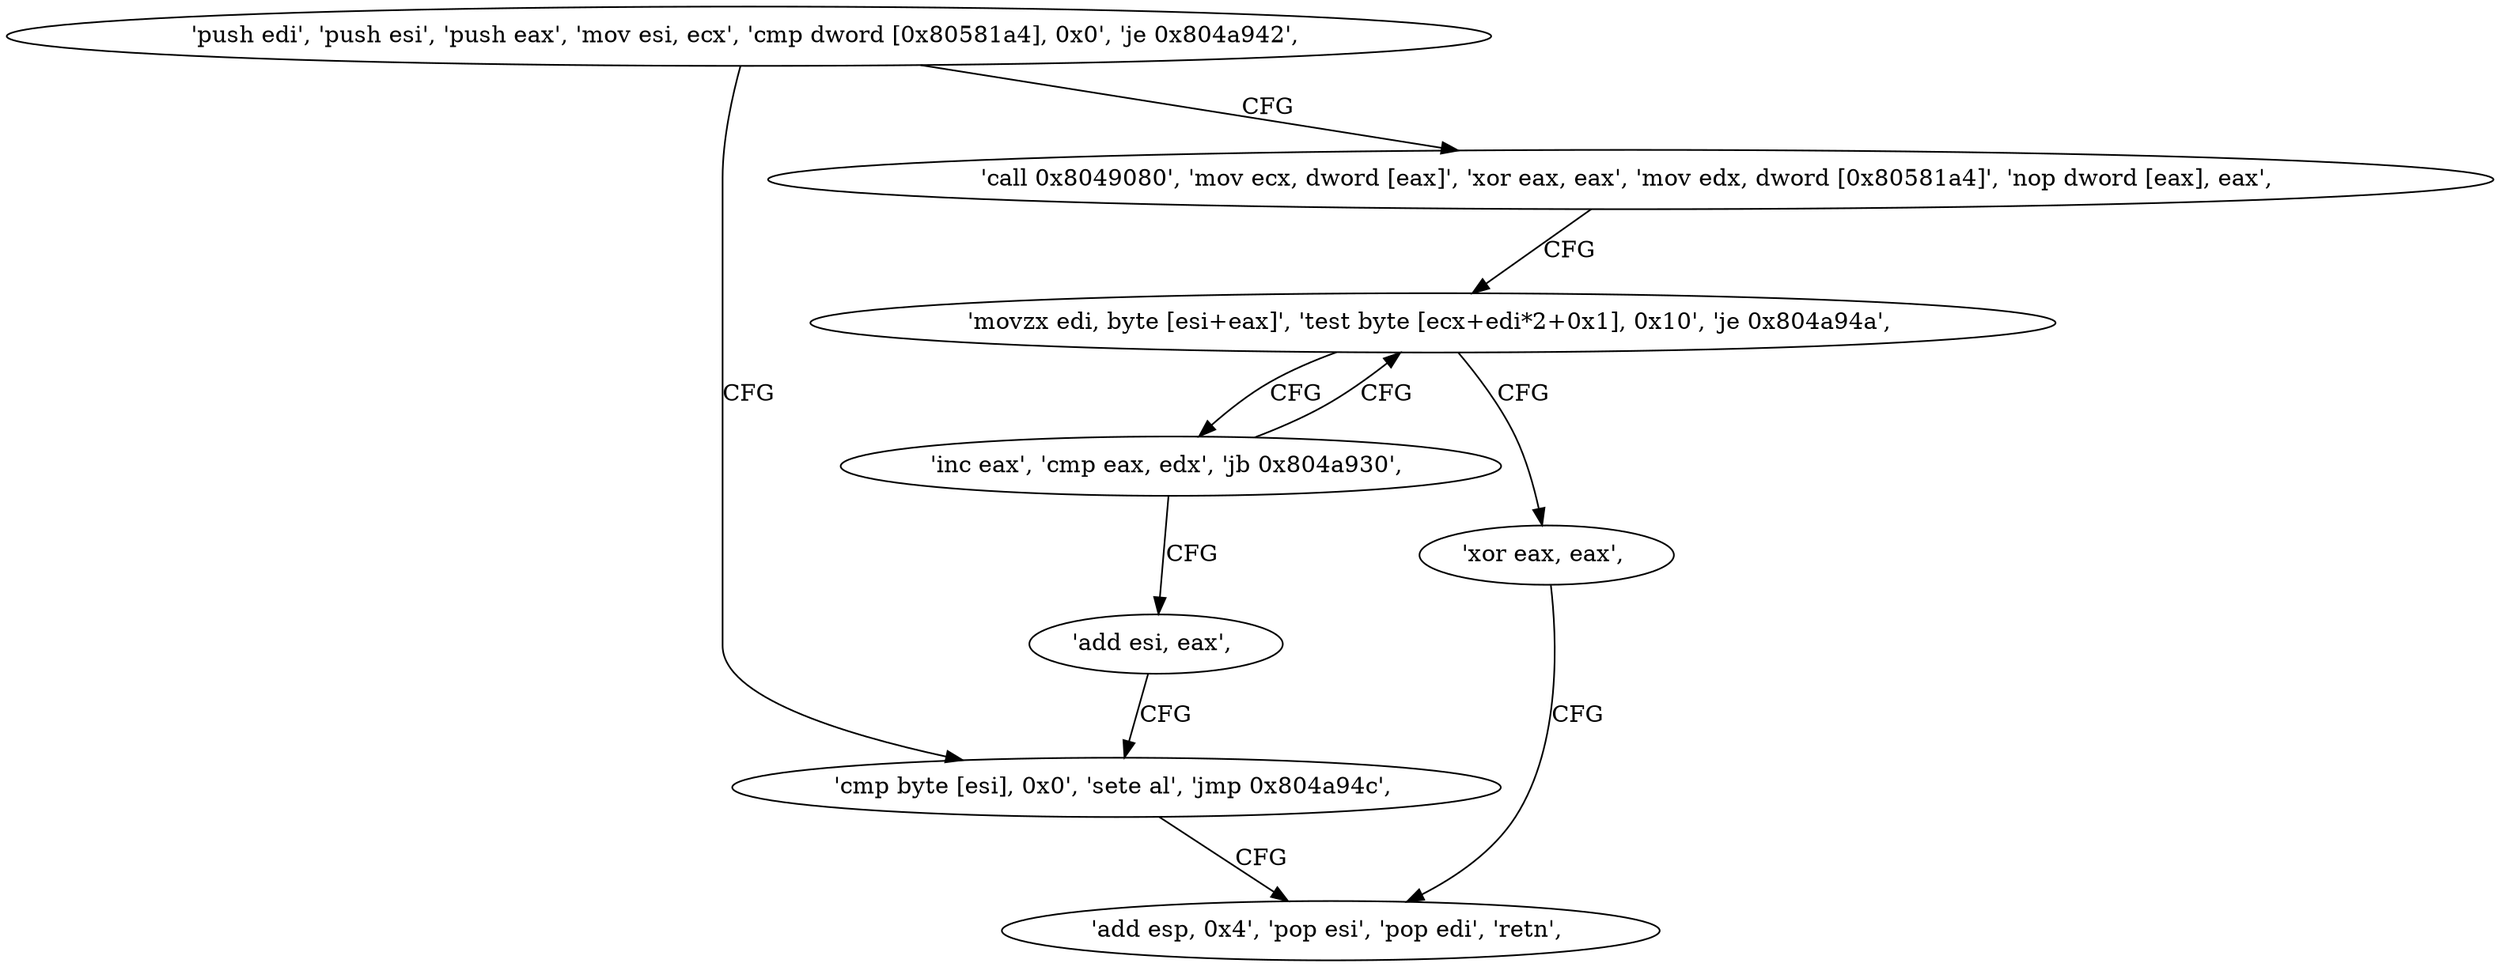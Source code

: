 digraph "func" {
"134523152" [label = "'push edi', 'push esi', 'push eax', 'mov esi, ecx', 'cmp dword [0x80581a4], 0x0', 'je 0x804a942', " ]
"134523202" [label = "'cmp byte [esi], 0x0', 'sete al', 'jmp 0x804a94c', " ]
"134523166" [label = "'call 0x8049080', 'mov ecx, dword [eax]', 'xor eax, eax', 'mov edx, dword [0x80581a4]', 'nop dword [eax], eax', " ]
"134523212" [label = "'add esp, 0x4', 'pop esi', 'pop edi', 'retn', " ]
"134523184" [label = "'movzx edi, byte [esi+eax]', 'test byte [ecx+edi*2+0x1], 0x10', 'je 0x804a94a', " ]
"134523210" [label = "'xor eax, eax', " ]
"134523195" [label = "'inc eax', 'cmp eax, edx', 'jb 0x804a930', " ]
"134523200" [label = "'add esi, eax', " ]
"134523152" -> "134523202" [ label = "CFG" ]
"134523152" -> "134523166" [ label = "CFG" ]
"134523202" -> "134523212" [ label = "CFG" ]
"134523166" -> "134523184" [ label = "CFG" ]
"134523184" -> "134523210" [ label = "CFG" ]
"134523184" -> "134523195" [ label = "CFG" ]
"134523210" -> "134523212" [ label = "CFG" ]
"134523195" -> "134523184" [ label = "CFG" ]
"134523195" -> "134523200" [ label = "CFG" ]
"134523200" -> "134523202" [ label = "CFG" ]
}
